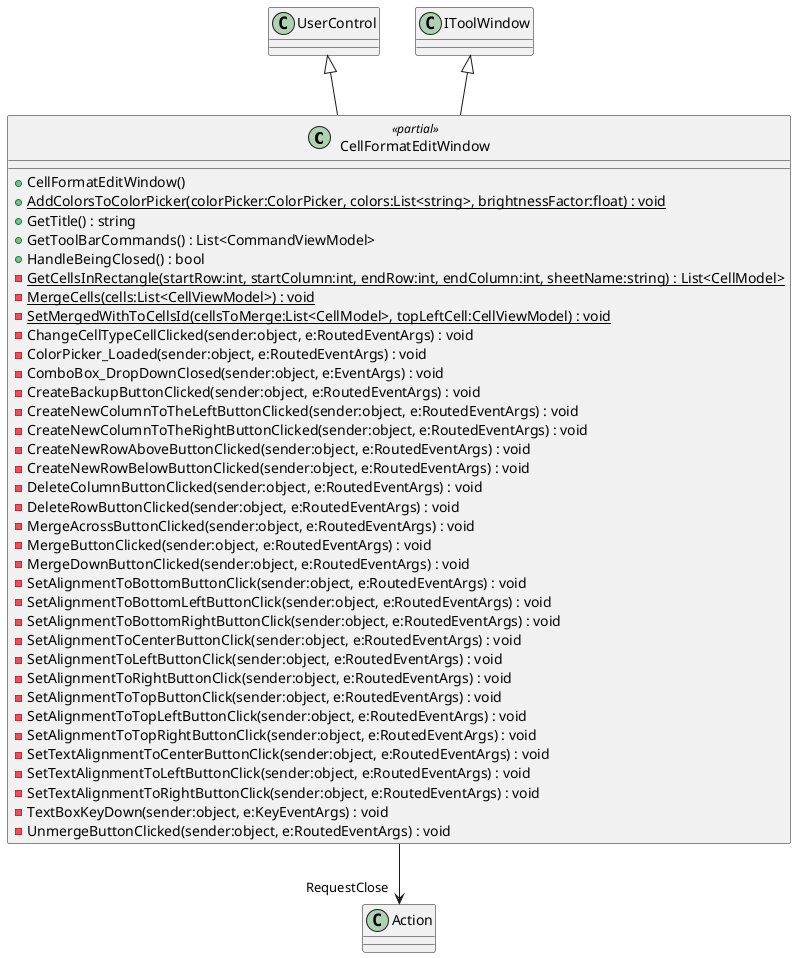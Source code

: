 @startuml
class CellFormatEditWindow <<partial>> {
    + CellFormatEditWindow()
    + {static} AddColorsToColorPicker(colorPicker:ColorPicker, colors:List<string>, brightnessFactor:float) : void
    + GetTitle() : string
    + GetToolBarCommands() : List<CommandViewModel>
    + HandleBeingClosed() : bool
    - {static} GetCellsInRectangle(startRow:int, startColumn:int, endRow:int, endColumn:int, sheetName:string) : List<CellModel>
    - {static} MergeCells(cells:List<CellViewModel>) : void
    - {static} SetMergedWithToCellsId(cellsToMerge:List<CellModel>, topLeftCell:CellViewModel) : void
    - ChangeCellTypeCellClicked(sender:object, e:RoutedEventArgs) : void
    - ColorPicker_Loaded(sender:object, e:RoutedEventArgs) : void
    - ComboBox_DropDownClosed(sender:object, e:EventArgs) : void
    - CreateBackupButtonClicked(sender:object, e:RoutedEventArgs) : void
    - CreateNewColumnToTheLeftButtonClicked(sender:object, e:RoutedEventArgs) : void
    - CreateNewColumnToTheRightButtonClicked(sender:object, e:RoutedEventArgs) : void
    - CreateNewRowAboveButtonClicked(sender:object, e:RoutedEventArgs) : void
    - CreateNewRowBelowButtonClicked(sender:object, e:RoutedEventArgs) : void
    - DeleteColumnButtonClicked(sender:object, e:RoutedEventArgs) : void
    - DeleteRowButtonClicked(sender:object, e:RoutedEventArgs) : void
    - MergeAcrossButtonClicked(sender:object, e:RoutedEventArgs) : void
    - MergeButtonClicked(sender:object, e:RoutedEventArgs) : void
    - MergeDownButtonClicked(sender:object, e:RoutedEventArgs) : void
    - SetAlignmentToBottomButtonClick(sender:object, e:RoutedEventArgs) : void
    - SetAlignmentToBottomLeftButtonClick(sender:object, e:RoutedEventArgs) : void
    - SetAlignmentToBottomRightButtonClick(sender:object, e:RoutedEventArgs) : void
    - SetAlignmentToCenterButtonClick(sender:object, e:RoutedEventArgs) : void
    - SetAlignmentToLeftButtonClick(sender:object, e:RoutedEventArgs) : void
    - SetAlignmentToRightButtonClick(sender:object, e:RoutedEventArgs) : void
    - SetAlignmentToTopButtonClick(sender:object, e:RoutedEventArgs) : void
    - SetAlignmentToTopLeftButtonClick(sender:object, e:RoutedEventArgs) : void
    - SetAlignmentToTopRightButtonClick(sender:object, e:RoutedEventArgs) : void
    - SetTextAlignmentToCenterButtonClick(sender:object, e:RoutedEventArgs) : void
    - SetTextAlignmentToLeftButtonClick(sender:object, e:RoutedEventArgs) : void
    - SetTextAlignmentToRightButtonClick(sender:object, e:RoutedEventArgs) : void
    - TextBoxKeyDown(sender:object, e:KeyEventArgs) : void
    - UnmergeButtonClicked(sender:object, e:RoutedEventArgs) : void
}
UserControl <|-- CellFormatEditWindow
IToolWindow <|-- CellFormatEditWindow
CellFormatEditWindow --> "RequestClose" Action
@enduml
